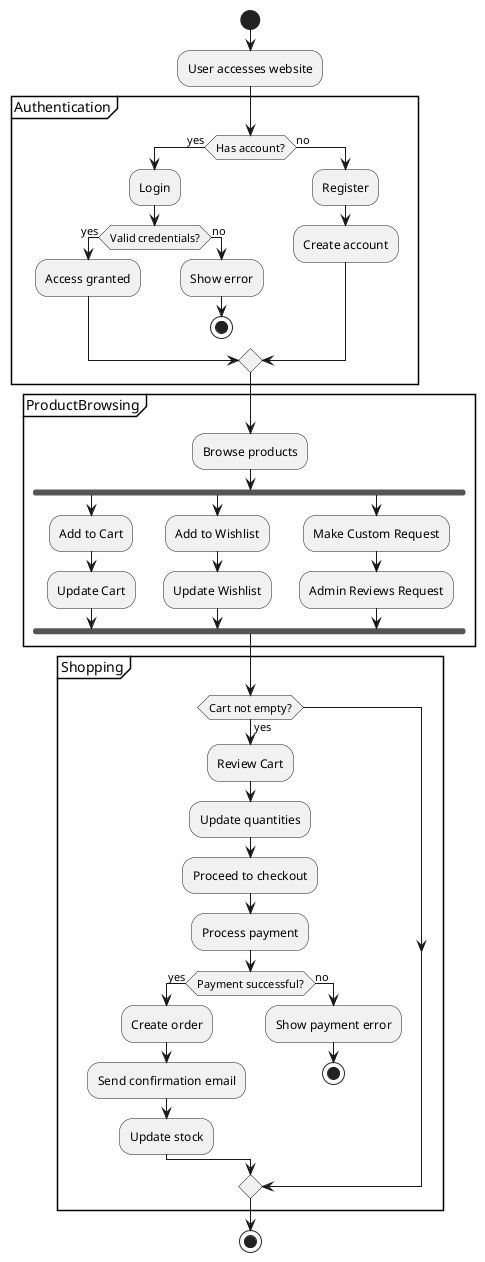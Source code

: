 @startuml
start

:User accesses website;

partition Authentication {
    if (Has account?) then (yes)
        :Login;
        if (Valid credentials?) then (yes)
            :Access granted;
        else (no)
            :Show error;
            stop
        endif
    else (no)
        :Register;
        :Create account;
    endif
}

partition ProductBrowsing {
    :Browse products;
    fork
        :Add to Cart;
        :Update Cart;
    fork again
        :Add to Wishlist;
        :Update Wishlist;
    fork again
        :Make Custom Request;
        :Admin Reviews Request;
    end fork
}

partition Shopping {
    if (Cart not empty?) then (yes)
        :Review Cart;
        :Update quantities;
        :Proceed to checkout;
        :Process payment;
        if (Payment successful?) then (yes)
            :Create order;
            :Send confirmation email;
            :Update stock;
        else (no)
            :Show payment error;
            stop
        endif
    endif
}

stop
@enduml